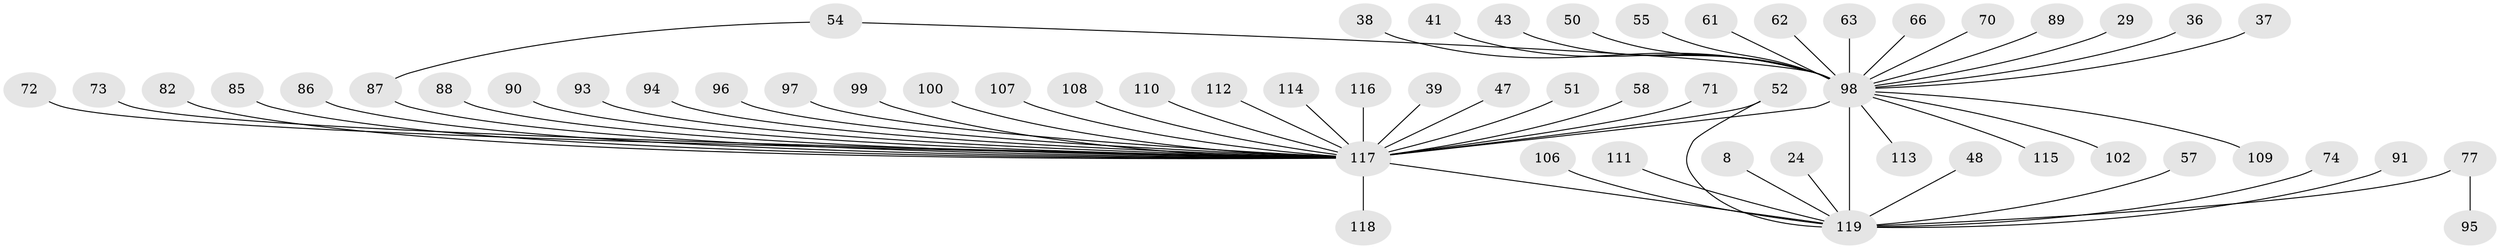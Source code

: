 // original degree distribution, {26: 0.008403361344537815, 12: 0.008403361344537815, 10: 0.008403361344537815, 6: 0.025210084033613446, 13: 0.008403361344537815, 2: 0.25210084033613445, 9: 0.008403361344537815, 1: 0.5042016806722689, 17: 0.008403361344537815, 3: 0.08403361344537816, 7: 0.01680672268907563, 4: 0.025210084033613446, 11: 0.01680672268907563, 5: 0.025210084033613446}
// Generated by graph-tools (version 1.1) at 2025/47/03/09/25 04:47:35]
// undirected, 59 vertices, 61 edges
graph export_dot {
graph [start="1"]
  node [color=gray90,style=filled];
  8;
  24;
  29;
  36;
  37;
  38;
  39;
  41;
  43;
  47;
  48;
  50;
  51;
  52 [super="+34+46"];
  54;
  55;
  57;
  58;
  61;
  62;
  63;
  66 [super="+33"];
  70;
  71;
  72 [super="+44"];
  73 [super="+31"];
  74;
  77;
  82;
  85 [super="+25"];
  86;
  87 [super="+21"];
  88;
  89;
  90 [super="+79"];
  91 [super="+22"];
  93 [super="+84"];
  94;
  95;
  96;
  97;
  98 [super="+83+42"];
  99;
  100;
  102 [super="+69"];
  106;
  107 [super="+65"];
  108;
  109;
  110;
  111;
  112;
  113;
  114;
  115;
  116;
  117 [super="+53+104+32"];
  118;
  119 [super="+5+56+105"];
  8 -- 119;
  24 -- 119;
  29 -- 98;
  36 -- 98;
  37 -- 98;
  38 -- 98;
  39 -- 117;
  41 -- 98;
  43 -- 98;
  47 -- 117;
  48 -- 119;
  50 -- 98;
  51 -- 117;
  52 -- 119 [weight=2];
  52 -- 117;
  54 -- 87;
  54 -- 98;
  55 -- 98;
  57 -- 119;
  58 -- 117;
  61 -- 98;
  62 -- 98;
  63 -- 98;
  66 -- 98 [weight=2];
  70 -- 98;
  71 -- 117;
  72 -- 117;
  73 -- 117;
  74 -- 119;
  77 -- 95;
  77 -- 119 [weight=2];
  82 -- 117;
  85 -- 117;
  86 -- 117;
  87 -- 117 [weight=3];
  88 -- 117;
  89 -- 98;
  90 -- 117;
  91 -- 119;
  93 -- 117;
  94 -- 117;
  96 -- 117;
  97 -- 117;
  98 -- 119 [weight=12];
  98 -- 109;
  98 -- 113;
  98 -- 115 [weight=3];
  98 -- 102;
  98 -- 117 [weight=9];
  99 -- 117;
  100 -- 117;
  106 -- 119;
  107 -- 117;
  108 -- 117;
  110 -- 117;
  111 -- 119;
  112 -- 117;
  114 -- 117;
  116 -- 117;
  117 -- 119 [weight=6];
  117 -- 118;
}
